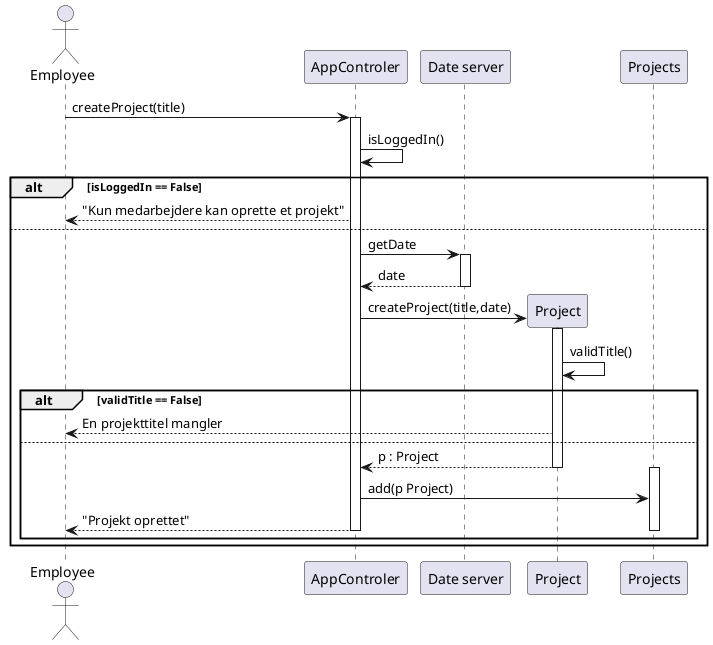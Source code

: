 @startuml CreateProject
actor "Employee" as e
participant "AppControler" as app
participant "Date server" as ds
participant "Project" as pm
participant "Projects" as pms

e -> app : createProject(title)
activate app
app -> app : isLoggedIn()
alt isLoggedIn == False
app --> e : "Kun medarbejdere kan oprette et projekt"
else
app -> ds : getDate
activate ds
return date 

app -> pm** : createProject(title,date)
activate pm 

pm -> pm : validTitle()
alt validTitle == False
pm --> e : En projekttitel mangler
else
pm --> app : p : Project
deactivate pm
activate pms
app -> pms : add(p Project)
app --> e : "Projekt oprettet"
deactivate pms
deactivate app
end
end
@enduml